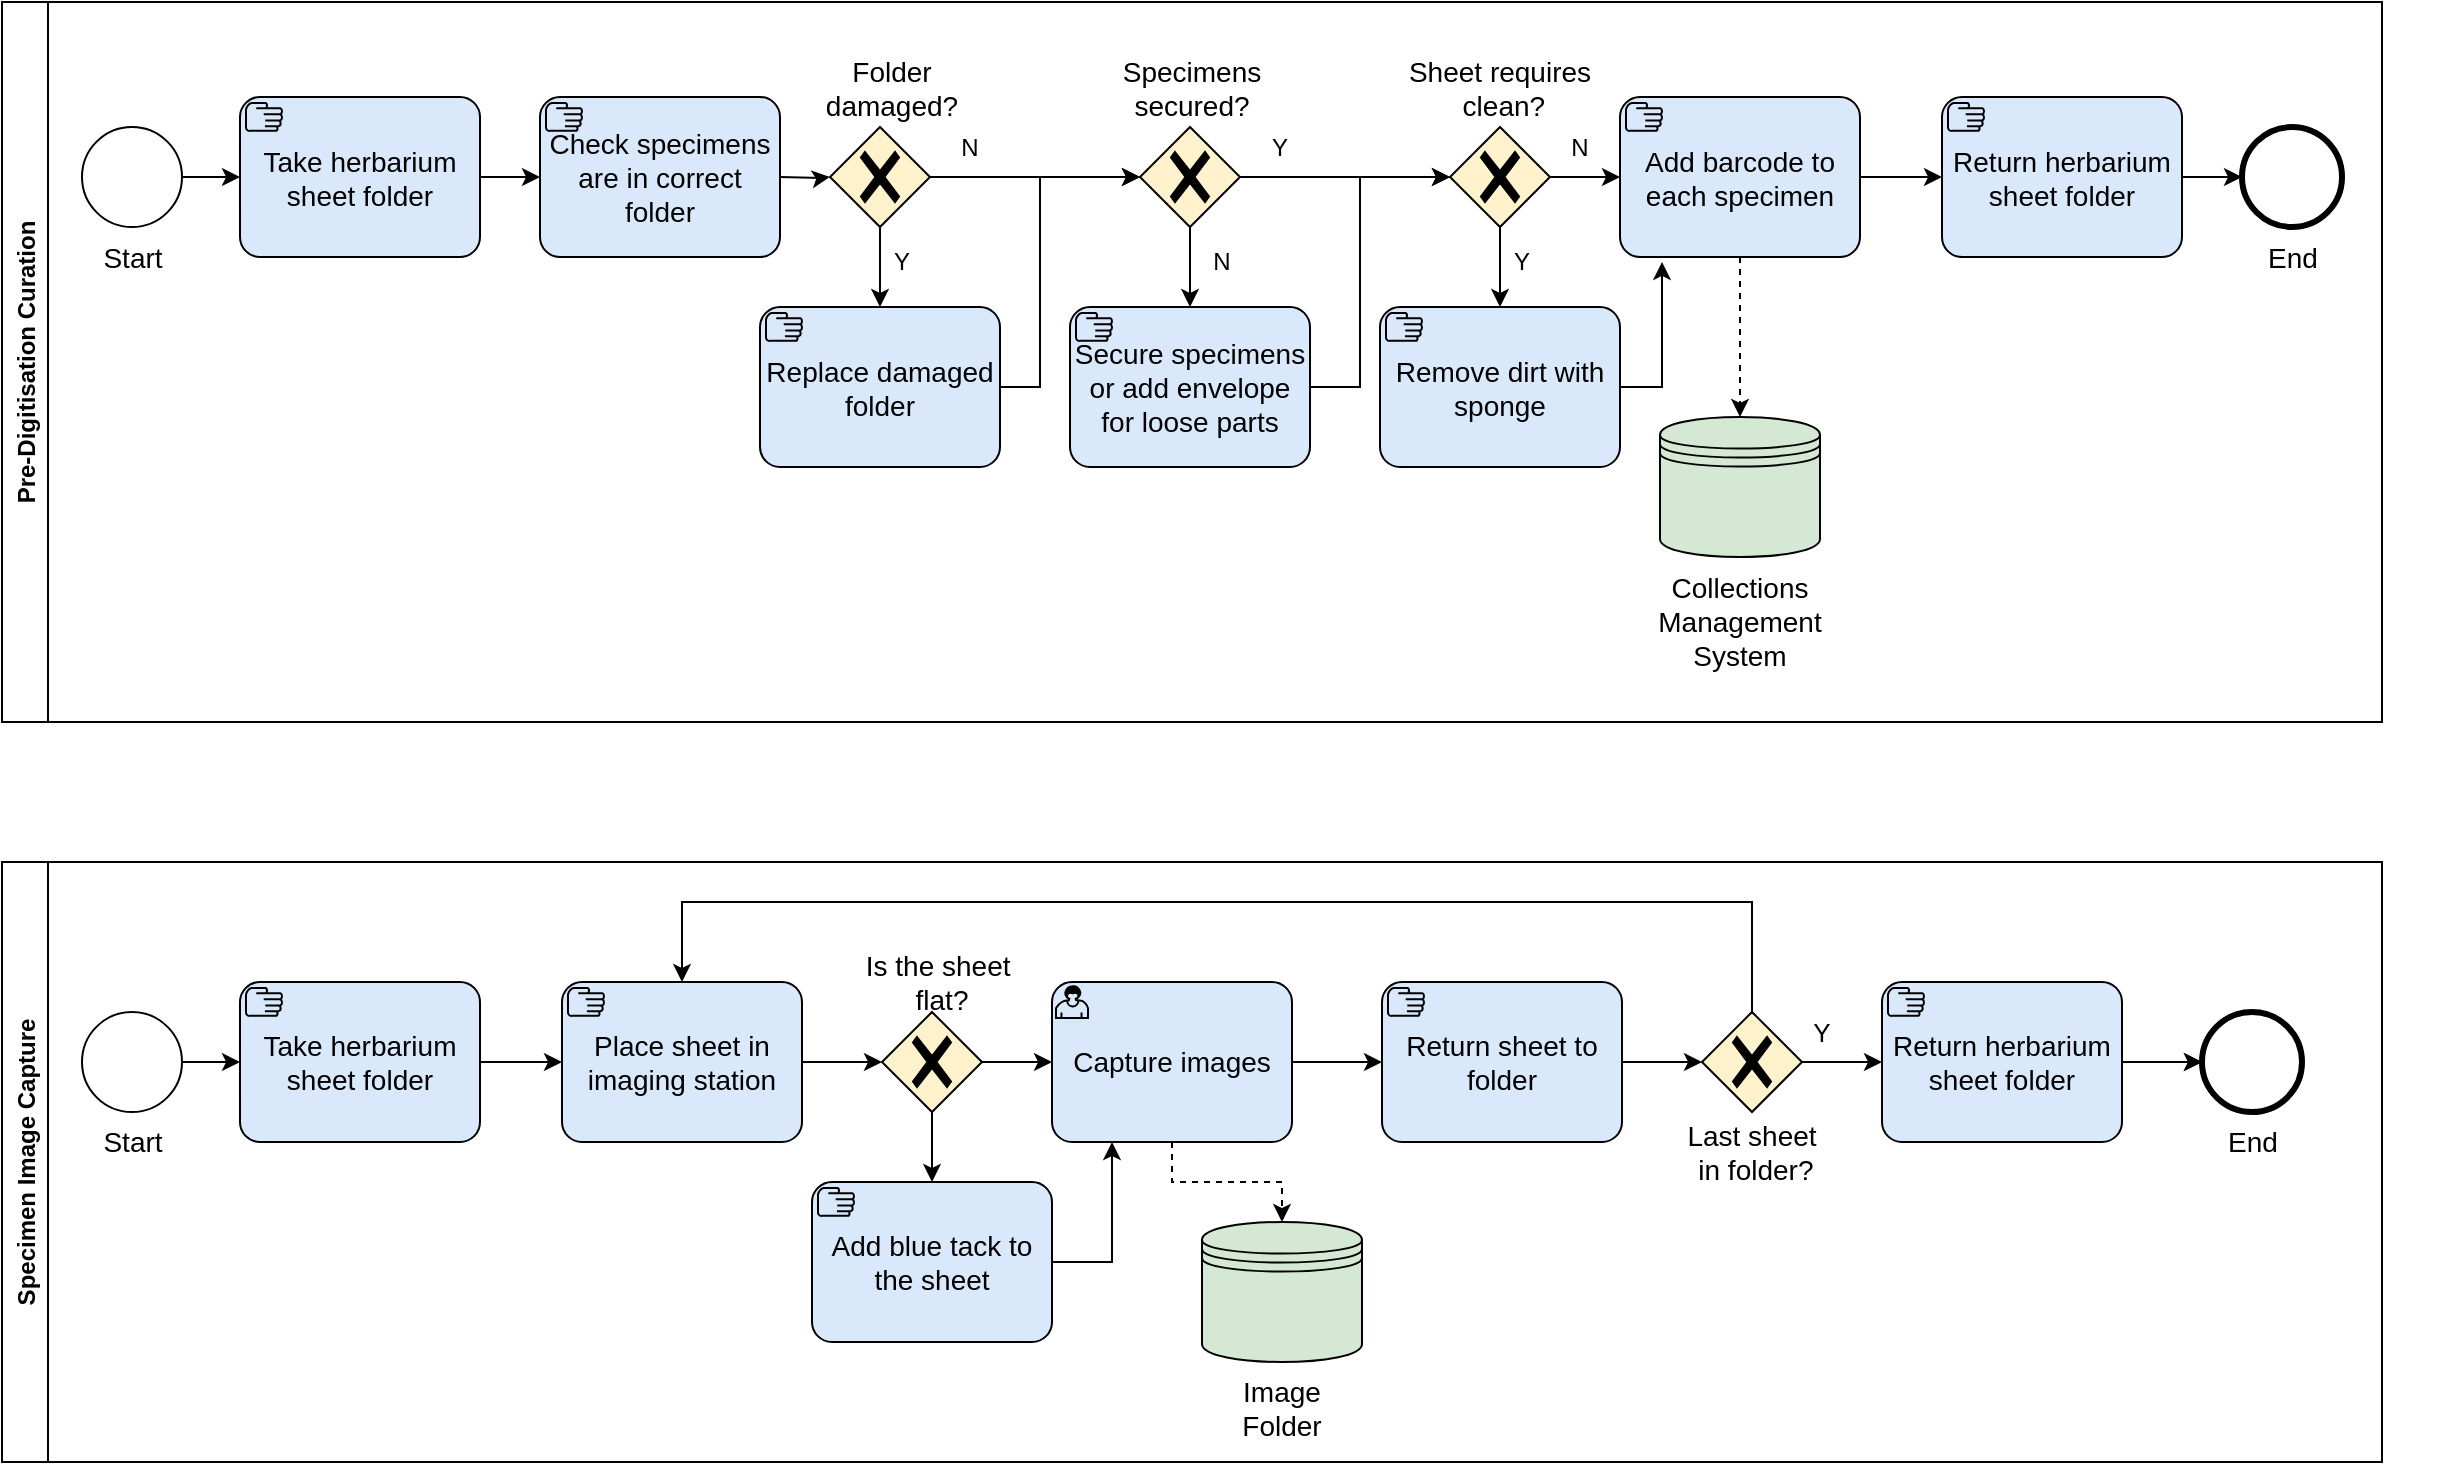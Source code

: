 <mxfile version="15.8.4" type="device"><diagram id="thzzGKX_oeEV6qRyZZ2F" name="Page-2"><mxGraphModel dx="1102" dy="865" grid="1" gridSize="10" guides="1" tooltips="1" connect="1" arrows="1" fold="1" page="1" pageScale="1" pageWidth="1169" pageHeight="827" math="0" shadow="0"><root><mxCell id="PuTl2GVp4ZR7ec4CGfLO-0"/><mxCell id="PuTl2GVp4ZR7ec4CGfLO-1" parent="PuTl2GVp4ZR7ec4CGfLO-0"/><mxCell id="TQVHTnUsdAChh849LjmJ-35" style="edgeStyle=orthogonalEdgeStyle;rounded=0;orthogonalLoop=1;jettySize=auto;html=1;exitX=0.5;exitY=1;exitDx=0;exitDy=0;exitPerimeter=0;fontSize=14;strokeColor=#000000;" parent="PuTl2GVp4ZR7ec4CGfLO-1" edge="1"><mxGeometry relative="1" as="geometry"><mxPoint x="1220" y="445" as="sourcePoint"/><mxPoint x="1220" y="445" as="targetPoint"/></mxGeometry></mxCell><mxCell id="x3PrOyfTlQpDUDKy_KpD-33" value="Pre-Digitisation Curation" style="swimlane;horizontal=0;" parent="PuTl2GVp4ZR7ec4CGfLO-1" vertex="1"><mxGeometry x="10" y="60" width="1190" height="360" as="geometry"/></mxCell><mxCell id="x3PrOyfTlQpDUDKy_KpD-13" style="edgeStyle=orthogonalEdgeStyle;rounded=0;orthogonalLoop=1;jettySize=auto;html=1;exitX=1;exitY=0.5;exitDx=0;exitDy=0;exitPerimeter=0;entryX=0;entryY=0.5;entryDx=0;entryDy=0;entryPerimeter=0;" parent="x3PrOyfTlQpDUDKy_KpD-33" source="TQVHTnUsdAChh849LjmJ-0" edge="1"><mxGeometry relative="1" as="geometry"><mxPoint x="269" y="87.5" as="targetPoint"/></mxGeometry></mxCell><mxCell id="TQVHTnUsdAChh849LjmJ-0" value="Take herbarium sheet folder" style="points=[[0.25,0,0],[0.5,0,0],[0.75,0,0],[1,0.25,0],[1,0.5,0],[1,0.75,0],[0.75,1,0],[0.5,1,0],[0.25,1,0],[0,0.75,0],[0,0.5,0],[0,0.25,0]];shape=mxgraph.bpmn.task;whiteSpace=wrap;rectStyle=rounded;size=10;taskMarker=manual;fillColor=#dae8fc;strokeColor=#000000;fontSize=14;" parent="x3PrOyfTlQpDUDKy_KpD-33" vertex="1"><mxGeometry x="119" y="47.5" width="120" height="80" as="geometry"/></mxCell><mxCell id="x3PrOyfTlQpDUDKy_KpD-14" style="edgeStyle=orthogonalEdgeStyle;rounded=0;orthogonalLoop=1;jettySize=auto;html=1;exitX=1;exitY=0.5;exitDx=0;exitDy=0;exitPerimeter=0;" parent="x3PrOyfTlQpDUDKy_KpD-33" target="x3PrOyfTlQpDUDKy_KpD-0" edge="1"><mxGeometry relative="1" as="geometry"><mxPoint x="389" y="87.5" as="sourcePoint"/></mxGeometry></mxCell><mxCell id="x3PrOyfTlQpDUDKy_KpD-16" style="edgeStyle=orthogonalEdgeStyle;rounded=0;orthogonalLoop=1;jettySize=auto;html=1;exitX=1;exitY=0.5;exitDx=0;exitDy=0;exitPerimeter=0;entryX=0;entryY=0.5;entryDx=0;entryDy=0;entryPerimeter=0;" parent="x3PrOyfTlQpDUDKy_KpD-33" source="x3PrOyfTlQpDUDKy_KpD-27" target="x3PrOyfTlQpDUDKy_KpD-2" edge="1"><mxGeometry relative="1" as="geometry"><mxPoint x="539" y="102.5" as="targetPoint"/><mxPoint x="514" y="192.5" as="sourcePoint"/><Array as="points"><mxPoint x="519" y="193"/><mxPoint x="519" y="88"/></Array></mxGeometry></mxCell><mxCell id="x3PrOyfTlQpDUDKy_KpD-43" style="edgeStyle=orthogonalEdgeStyle;rounded=0;orthogonalLoop=1;jettySize=auto;html=1;exitX=1;exitY=0.5;exitDx=0;exitDy=0;exitPerimeter=0;entryX=0.175;entryY=1.031;entryDx=0;entryDy=0;entryPerimeter=0;" parent="x3PrOyfTlQpDUDKy_KpD-33" source="TQVHTnUsdAChh849LjmJ-13" target="TQVHTnUsdAChh849LjmJ-14" edge="1"><mxGeometry relative="1" as="geometry"/></mxCell><mxCell id="TQVHTnUsdAChh849LjmJ-13" value="Remove dirt with sponge" style="points=[[0.25,0,0],[0.5,0,0],[0.75,0,0],[1,0.25,0],[1,0.5,0],[1,0.75,0],[0.75,1,0],[0.5,1,0],[0.25,1,0],[0,0.75,0],[0,0.5,0],[0,0.25,0]];shape=mxgraph.bpmn.task;whiteSpace=wrap;rectStyle=rounded;size=10;taskMarker=manual;fillColor=#dae8fc;strokeColor=#000000;fontSize=14;" parent="x3PrOyfTlQpDUDKy_KpD-33" vertex="1"><mxGeometry x="689" y="152.5" width="120" height="80" as="geometry"/></mxCell><mxCell id="TQVHTnUsdAChh849LjmJ-14" value="Add barcode to each specimen" style="points=[[0.25,0,0],[0.5,0,0],[0.75,0,0],[1,0.25,0],[1,0.5,0],[1,0.75,0],[0.75,1,0],[0.5,1,0],[0.25,1,0],[0,0.75,0],[0,0.5,0],[0,0.25,0]];shape=mxgraph.bpmn.task;whiteSpace=wrap;rectStyle=rounded;size=10;taskMarker=manual;fillColor=#dae8fc;strokeColor=#000000;fontSize=14;" parent="x3PrOyfTlQpDUDKy_KpD-33" vertex="1"><mxGeometry x="809" y="47.5" width="120" height="80" as="geometry"/></mxCell><mxCell id="x3PrOyfTlQpDUDKy_KpD-15" style="edgeStyle=orthogonalEdgeStyle;rounded=0;orthogonalLoop=1;jettySize=auto;html=1;exitX=0.5;exitY=1;exitDx=0;exitDy=0;exitPerimeter=0;entryX=0.5;entryY=0;entryDx=0;entryDy=0;entryPerimeter=0;" parent="x3PrOyfTlQpDUDKy_KpD-33" source="x3PrOyfTlQpDUDKy_KpD-0" target="x3PrOyfTlQpDUDKy_KpD-27" edge="1"><mxGeometry relative="1" as="geometry"><mxPoint x="454" y="152.5" as="targetPoint"/></mxGeometry></mxCell><mxCell id="x3PrOyfTlQpDUDKy_KpD-0" value="" style="points=[[0.25,0.25,0],[0.5,0,0],[0.75,0.25,0],[1,0.5,0],[0.75,0.75,0],[0.5,1,0],[0.25,0.75,0],[0,0.5,0]];shape=mxgraph.bpmn.gateway2;html=1;verticalLabelPosition=bottom;labelBackgroundColor=#ffffff;verticalAlign=top;align=center;perimeter=rhombusPerimeter;outlineConnect=0;outline=none;symbol=none;gwType=exclusive;fontSize=14;strokeWidth=1;fillColor=#fff2cc;" parent="x3PrOyfTlQpDUDKy_KpD-33" vertex="1"><mxGeometry x="414" y="62.5" width="50" height="50" as="geometry"/></mxCell><mxCell id="x3PrOyfTlQpDUDKy_KpD-1" value="&lt;span style=&quot;font-size: 14px&quot;&gt;Folder &lt;br&gt;damaged?&lt;/span&gt;" style="text;html=1;strokeColor=none;fillColor=none;align=center;verticalAlign=middle;whiteSpace=wrap;rounded=0;" parent="x3PrOyfTlQpDUDKy_KpD-33" vertex="1"><mxGeometry x="340" y="32.5" width="210" height="20" as="geometry"/></mxCell><mxCell id="x3PrOyfTlQpDUDKy_KpD-18" style="edgeStyle=orthogonalEdgeStyle;rounded=0;orthogonalLoop=1;jettySize=auto;html=1;exitX=0.5;exitY=1;exitDx=0;exitDy=0;exitPerimeter=0;entryX=0.5;entryY=0;entryDx=0;entryDy=0;entryPerimeter=0;" parent="x3PrOyfTlQpDUDKy_KpD-33" source="x3PrOyfTlQpDUDKy_KpD-2" target="x3PrOyfTlQpDUDKy_KpD-26" edge="1"><mxGeometry relative="1" as="geometry"><mxPoint x="619" y="152.5" as="targetPoint"/></mxGeometry></mxCell><mxCell id="x3PrOyfTlQpDUDKy_KpD-2" value="" style="points=[[0.25,0.25,0],[0.5,0,0],[0.75,0.25,0],[1,0.5,0],[0.75,0.75,0],[0.5,1,0],[0.25,0.75,0],[0,0.5,0]];shape=mxgraph.bpmn.gateway2;html=1;verticalLabelPosition=bottom;labelBackgroundColor=#ffffff;verticalAlign=top;align=center;perimeter=rhombusPerimeter;outlineConnect=0;outline=none;symbol=none;gwType=exclusive;fontSize=14;strokeWidth=1;fillColor=#fff2cc;" parent="x3PrOyfTlQpDUDKy_KpD-33" vertex="1"><mxGeometry x="569" y="62.5" width="50" height="50" as="geometry"/></mxCell><mxCell id="x3PrOyfTlQpDUDKy_KpD-17" style="edgeStyle=orthogonalEdgeStyle;rounded=0;orthogonalLoop=1;jettySize=auto;html=1;exitX=1;exitY=0.5;exitDx=0;exitDy=0;exitPerimeter=0;entryX=0;entryY=0.5;entryDx=0;entryDy=0;entryPerimeter=0;" parent="x3PrOyfTlQpDUDKy_KpD-33" source="x3PrOyfTlQpDUDKy_KpD-0" target="x3PrOyfTlQpDUDKy_KpD-2" edge="1"><mxGeometry relative="1" as="geometry"/></mxCell><mxCell id="x3PrOyfTlQpDUDKy_KpD-3" value="&lt;span style=&quot;font-size: 14px&quot;&gt;Specimens &lt;br&gt;secured?&lt;/span&gt;" style="text;html=1;strokeColor=none;fillColor=none;align=center;verticalAlign=middle;whiteSpace=wrap;rounded=0;" parent="x3PrOyfTlQpDUDKy_KpD-33" vertex="1"><mxGeometry x="490" y="32.5" width="210" height="20" as="geometry"/></mxCell><mxCell id="x3PrOyfTlQpDUDKy_KpD-21" style="edgeStyle=orthogonalEdgeStyle;rounded=0;orthogonalLoop=1;jettySize=auto;html=1;exitX=1;exitY=0.5;exitDx=0;exitDy=0;exitPerimeter=0;entryX=0;entryY=0.5;entryDx=0;entryDy=0;entryPerimeter=0;" parent="x3PrOyfTlQpDUDKy_KpD-33" source="x3PrOyfTlQpDUDKy_KpD-26" target="x3PrOyfTlQpDUDKy_KpD-6" edge="1"><mxGeometry relative="1" as="geometry"><mxPoint x="679" y="192.5" as="sourcePoint"/><Array as="points"><mxPoint x="679" y="193"/><mxPoint x="679" y="88"/></Array></mxGeometry></mxCell><mxCell id="x3PrOyfTlQpDUDKy_KpD-5" value="&lt;span style=&quot;font-size: 14px&quot;&gt;Sheet requires&lt;br&gt;&amp;nbsp;clean?&lt;/span&gt;" style="text;html=1;strokeColor=none;fillColor=none;align=center;verticalAlign=middle;whiteSpace=wrap;rounded=0;" parent="x3PrOyfTlQpDUDKy_KpD-33" vertex="1"><mxGeometry x="644" y="27.5" width="210" height="30" as="geometry"/></mxCell><mxCell id="x3PrOyfTlQpDUDKy_KpD-22" style="edgeStyle=orthogonalEdgeStyle;rounded=0;orthogonalLoop=1;jettySize=auto;html=1;exitX=0.5;exitY=1;exitDx=0;exitDy=0;exitPerimeter=0;" parent="x3PrOyfTlQpDUDKy_KpD-33" source="x3PrOyfTlQpDUDKy_KpD-6" target="TQVHTnUsdAChh849LjmJ-13" edge="1"><mxGeometry relative="1" as="geometry"/></mxCell><mxCell id="x3PrOyfTlQpDUDKy_KpD-23" style="edgeStyle=orthogonalEdgeStyle;rounded=0;orthogonalLoop=1;jettySize=auto;html=1;exitX=1;exitY=0.5;exitDx=0;exitDy=0;exitPerimeter=0;entryX=0;entryY=0.5;entryDx=0;entryDy=0;entryPerimeter=0;" parent="x3PrOyfTlQpDUDKy_KpD-33" source="x3PrOyfTlQpDUDKy_KpD-6" target="TQVHTnUsdAChh849LjmJ-14" edge="1"><mxGeometry relative="1" as="geometry"/></mxCell><mxCell id="x3PrOyfTlQpDUDKy_KpD-6" value="" style="points=[[0.25,0.25,0],[0.5,0,0],[0.75,0.25,0],[1,0.5,0],[0.75,0.75,0],[0.5,1,0],[0.25,0.75,0],[0,0.5,0]];shape=mxgraph.bpmn.gateway2;html=1;verticalLabelPosition=bottom;labelBackgroundColor=#ffffff;verticalAlign=top;align=center;perimeter=rhombusPerimeter;outlineConnect=0;outline=none;symbol=none;gwType=exclusive;fontSize=14;strokeWidth=1;fillColor=#fff2cc;" parent="x3PrOyfTlQpDUDKy_KpD-33" vertex="1"><mxGeometry x="724" y="62.5" width="50" height="50" as="geometry"/></mxCell><mxCell id="x3PrOyfTlQpDUDKy_KpD-20" style="edgeStyle=orthogonalEdgeStyle;rounded=0;orthogonalLoop=1;jettySize=auto;html=1;exitX=1;exitY=0.5;exitDx=0;exitDy=0;exitPerimeter=0;entryX=0;entryY=0.5;entryDx=0;entryDy=0;entryPerimeter=0;" parent="x3PrOyfTlQpDUDKy_KpD-33" source="x3PrOyfTlQpDUDKy_KpD-2" target="x3PrOyfTlQpDUDKy_KpD-6" edge="1"><mxGeometry relative="1" as="geometry"/></mxCell><mxCell id="x3PrOyfTlQpDUDKy_KpD-11" value="Return herbarium sheet folder" style="points=[[0.25,0,0],[0.5,0,0],[0.75,0,0],[1,0.25,0],[1,0.5,0],[1,0.75,0],[0.75,1,0],[0.5,1,0],[0.25,1,0],[0,0.75,0],[0,0.5,0],[0,0.25,0]];shape=mxgraph.bpmn.task;whiteSpace=wrap;rectStyle=rounded;size=10;taskMarker=manual;fillColor=#dae8fc;strokeColor=#000000;fontSize=14;" parent="x3PrOyfTlQpDUDKy_KpD-33" vertex="1"><mxGeometry x="970" y="47.5" width="120" height="80" as="geometry"/></mxCell><mxCell id="x3PrOyfTlQpDUDKy_KpD-24" style="edgeStyle=orthogonalEdgeStyle;rounded=0;orthogonalLoop=1;jettySize=auto;html=1;exitX=1;exitY=0.5;exitDx=0;exitDy=0;exitPerimeter=0;entryX=0;entryY=0.5;entryDx=0;entryDy=0;entryPerimeter=0;" parent="x3PrOyfTlQpDUDKy_KpD-33" source="TQVHTnUsdAChh849LjmJ-14" target="x3PrOyfTlQpDUDKy_KpD-11" edge="1"><mxGeometry relative="1" as="geometry"/></mxCell><mxCell id="x3PrOyfTlQpDUDKy_KpD-12" value="End" style="points=[[0.145,0.145,0],[0.5,0,0],[0.855,0.145,0],[1,0.5,0],[0.855,0.855,0],[0.5,1,0],[0.145,0.855,0],[0,0.5,0]];shape=mxgraph.bpmn.event;html=1;verticalLabelPosition=bottom;labelBackgroundColor=#ffffff;verticalAlign=top;align=center;perimeter=ellipsePerimeter;outlineConnect=0;aspect=fixed;outline=end;symbol=terminate2;fontSize=14;strokeColor=#000000;" parent="x3PrOyfTlQpDUDKy_KpD-33" vertex="1"><mxGeometry x="1120" y="62.5" width="50" height="50" as="geometry"/></mxCell><mxCell id="x3PrOyfTlQpDUDKy_KpD-25" style="edgeStyle=orthogonalEdgeStyle;rounded=0;orthogonalLoop=1;jettySize=auto;html=1;exitX=1;exitY=0.5;exitDx=0;exitDy=0;exitPerimeter=0;entryX=0;entryY=0.5;entryDx=0;entryDy=0;entryPerimeter=0;" parent="x3PrOyfTlQpDUDKy_KpD-33" source="x3PrOyfTlQpDUDKy_KpD-11" target="x3PrOyfTlQpDUDKy_KpD-12" edge="1"><mxGeometry relative="1" as="geometry"/></mxCell><mxCell id="x3PrOyfTlQpDUDKy_KpD-26" value="Secure specimens or add envelope for loose parts" style="points=[[0.25,0,0],[0.5,0,0],[0.75,0,0],[1,0.25,0],[1,0.5,0],[1,0.75,0],[0.75,1,0],[0.5,1,0],[0.25,1,0],[0,0.75,0],[0,0.5,0],[0,0.25,0]];shape=mxgraph.bpmn.task;whiteSpace=wrap;rectStyle=rounded;size=10;taskMarker=manual;fillColor=#dae8fc;strokeColor=#000000;fontSize=14;" parent="x3PrOyfTlQpDUDKy_KpD-33" vertex="1"><mxGeometry x="534" y="152.5" width="120" height="80" as="geometry"/></mxCell><mxCell id="x3PrOyfTlQpDUDKy_KpD-27" value="Replace damaged folder" style="points=[[0.25,0,0],[0.5,0,0],[0.75,0,0],[1,0.25,0],[1,0.5,0],[1,0.75,0],[0.75,1,0],[0.5,1,0],[0.25,1,0],[0,0.75,0],[0,0.5,0],[0,0.25,0]];shape=mxgraph.bpmn.task;whiteSpace=wrap;rectStyle=rounded;size=10;taskMarker=manual;fillColor=#dae8fc;strokeColor=#000000;fontSize=14;" parent="x3PrOyfTlQpDUDKy_KpD-33" vertex="1"><mxGeometry x="379" y="152.5" width="120" height="80" as="geometry"/></mxCell><mxCell id="x3PrOyfTlQpDUDKy_KpD-29" value="Collections Management System" style="shape=datastore;whiteSpace=wrap;html=1;labelPosition=center;verticalLabelPosition=bottom;align=center;verticalAlign=top;fontSize=14;strokeWidth=1;fillColor=#d5e8d4;" parent="x3PrOyfTlQpDUDKy_KpD-33" vertex="1"><mxGeometry x="829" y="207.5" width="80" height="70" as="geometry"/></mxCell><mxCell id="x3PrOyfTlQpDUDKy_KpD-31" style="edgeStyle=orthogonalEdgeStyle;rounded=0;orthogonalLoop=1;jettySize=auto;html=1;exitX=0.5;exitY=1;exitDx=0;exitDy=0;exitPerimeter=0;entryX=0.5;entryY=0;entryDx=0;entryDy=0;dashed=1;" parent="x3PrOyfTlQpDUDKy_KpD-33" source="TQVHTnUsdAChh849LjmJ-14" target="x3PrOyfTlQpDUDKy_KpD-29" edge="1"><mxGeometry relative="1" as="geometry"/></mxCell><mxCell id="x3PrOyfTlQpDUDKy_KpD-32" value="Check specimens are in correct folder" style="points=[[0.25,0,0],[0.5,0,0],[0.75,0,0],[1,0.25,0],[1,0.5,0],[1,0.75,0],[0.75,1,0],[0.5,1,0],[0.25,1,0],[0,0.75,0],[0,0.5,0],[0,0.25,0]];shape=mxgraph.bpmn.task;whiteSpace=wrap;rectStyle=rounded;size=10;taskMarker=manual;fillColor=#dae8fc;strokeColor=#000000;fontSize=14;" parent="x3PrOyfTlQpDUDKy_KpD-33" vertex="1"><mxGeometry x="269" y="47.5" width="120" height="80" as="geometry"/></mxCell><mxCell id="x3PrOyfTlQpDUDKy_KpD-35" style="edgeStyle=orthogonalEdgeStyle;rounded=0;orthogonalLoop=1;jettySize=auto;html=1;exitX=1;exitY=0.5;exitDx=0;exitDy=0;exitPerimeter=0;" parent="x3PrOyfTlQpDUDKy_KpD-33" source="399_8_e2PYUbQMoeoCZp-0" target="TQVHTnUsdAChh849LjmJ-0" edge="1"><mxGeometry relative="1" as="geometry"/></mxCell><mxCell id="399_8_e2PYUbQMoeoCZp-0" value="Start" style="points=[[0.145,0.145,0],[0.5,0,0],[0.855,0.145,0],[1,0.5,0],[0.855,0.855,0],[0.5,1,0],[0.145,0.855,0],[0,0.5,0]];shape=mxgraph.bpmn.event;html=1;verticalLabelPosition=bottom;labelBackgroundColor=#ffffff;verticalAlign=top;align=center;perimeter=ellipsePerimeter;outlineConnect=0;aspect=fixed;outline=standard;symbol=general;fontSize=14;strokeColor=#000000;" parent="x3PrOyfTlQpDUDKy_KpD-33" vertex="1"><mxGeometry x="40" y="62.5" width="50" height="50" as="geometry"/></mxCell><mxCell id="x3PrOyfTlQpDUDKy_KpD-36" value="Y" style="text;html=1;strokeColor=none;fillColor=none;align=center;verticalAlign=middle;whiteSpace=wrap;rounded=0;" parent="x3PrOyfTlQpDUDKy_KpD-33" vertex="1"><mxGeometry x="430" y="120" width="40" height="20" as="geometry"/></mxCell><mxCell id="x3PrOyfTlQpDUDKy_KpD-40" value="Y" style="text;html=1;strokeColor=none;fillColor=none;align=center;verticalAlign=middle;whiteSpace=wrap;rounded=0;" parent="x3PrOyfTlQpDUDKy_KpD-33" vertex="1"><mxGeometry x="619" y="62.5" width="40" height="20" as="geometry"/></mxCell><mxCell id="x3PrOyfTlQpDUDKy_KpD-38" value="Y" style="text;html=1;strokeColor=none;fillColor=none;align=center;verticalAlign=middle;whiteSpace=wrap;rounded=0;" parent="x3PrOyfTlQpDUDKy_KpD-33" vertex="1"><mxGeometry x="740" y="120" width="40" height="20" as="geometry"/></mxCell><mxCell id="x3PrOyfTlQpDUDKy_KpD-41" value="N" style="text;html=1;strokeColor=none;fillColor=none;align=center;verticalAlign=middle;whiteSpace=wrap;rounded=0;" parent="x3PrOyfTlQpDUDKy_KpD-33" vertex="1"><mxGeometry x="590" y="120" width="40" height="20" as="geometry"/></mxCell><mxCell id="x3PrOyfTlQpDUDKy_KpD-39" value="N" style="text;html=1;strokeColor=none;fillColor=none;align=center;verticalAlign=middle;whiteSpace=wrap;rounded=0;" parent="x3PrOyfTlQpDUDKy_KpD-33" vertex="1"><mxGeometry x="464" y="62.5" width="40" height="20" as="geometry"/></mxCell><mxCell id="x3PrOyfTlQpDUDKy_KpD-37" value="N" style="text;html=1;strokeColor=none;fillColor=none;align=center;verticalAlign=middle;whiteSpace=wrap;rounded=0;" parent="x3PrOyfTlQpDUDKy_KpD-33" vertex="1"><mxGeometry x="769" y="62.5" width="40" height="20" as="geometry"/></mxCell><mxCell id="x3PrOyfTlQpDUDKy_KpD-44" value="Specimen Image Capture" style="swimlane;horizontal=0;" parent="PuTl2GVp4ZR7ec4CGfLO-1" vertex="1"><mxGeometry x="10" y="490" width="1190" height="300" as="geometry"/></mxCell><mxCell id="x3PrOyfTlQpDUDKy_KpD-69" style="edgeStyle=orthogonalEdgeStyle;rounded=0;orthogonalLoop=1;jettySize=auto;html=1;exitX=1;exitY=0.5;exitDx=0;exitDy=0;exitPerimeter=0;entryX=0;entryY=0.5;entryDx=0;entryDy=0;entryPerimeter=0;" parent="x3PrOyfTlQpDUDKy_KpD-44" source="x3PrOyfTlQpDUDKy_KpD-48" target="x3PrOyfTlQpDUDKy_KpD-53" edge="1"><mxGeometry relative="1" as="geometry"/></mxCell><mxCell id="x3PrOyfTlQpDUDKy_KpD-48" value="Take herbarium sheet folder" style="points=[[0.25,0,0],[0.5,0,0],[0.75,0,0],[1,0.25,0],[1,0.5,0],[1,0.75,0],[0.75,1,0],[0.5,1,0],[0.25,1,0],[0,0.75,0],[0,0.5,0],[0,0.25,0]];shape=mxgraph.bpmn.task;whiteSpace=wrap;rectStyle=rounded;size=10;taskMarker=manual;fillColor=#dae8fc;strokeColor=#000000;fontSize=14;" parent="x3PrOyfTlQpDUDKy_KpD-44" vertex="1"><mxGeometry x="119" y="60" width="120" height="80" as="geometry"/></mxCell><mxCell id="x3PrOyfTlQpDUDKy_KpD-49" style="edgeStyle=orthogonalEdgeStyle;rounded=0;orthogonalLoop=1;jettySize=auto;html=1;exitX=1;exitY=0.5;exitDx=0;exitDy=0;exitPerimeter=0;" parent="x3PrOyfTlQpDUDKy_KpD-44" source="x3PrOyfTlQpDUDKy_KpD-50" target="x3PrOyfTlQpDUDKy_KpD-48" edge="1"><mxGeometry relative="1" as="geometry"/></mxCell><mxCell id="x3PrOyfTlQpDUDKy_KpD-50" value="Start" style="points=[[0.145,0.145,0],[0.5,0,0],[0.855,0.145,0],[1,0.5,0],[0.855,0.855,0],[0.5,1,0],[0.145,0.855,0],[0,0.5,0]];shape=mxgraph.bpmn.event;html=1;verticalLabelPosition=bottom;labelBackgroundColor=#ffffff;verticalAlign=top;align=center;perimeter=ellipsePerimeter;outlineConnect=0;aspect=fixed;outline=standard;symbol=general;fontSize=14;strokeColor=#000000;" parent="x3PrOyfTlQpDUDKy_KpD-44" vertex="1"><mxGeometry x="40" y="75" width="50" height="50" as="geometry"/></mxCell><mxCell id="x3PrOyfTlQpDUDKy_KpD-51" value="End" style="points=[[0.145,0.145,0],[0.5,0,0],[0.855,0.145,0],[1,0.5,0],[0.855,0.855,0],[0.5,1,0],[0.145,0.855,0],[0,0.5,0]];shape=mxgraph.bpmn.event;html=1;verticalLabelPosition=bottom;labelBackgroundColor=#ffffff;verticalAlign=top;align=center;perimeter=ellipsePerimeter;outlineConnect=0;aspect=fixed;outline=end;symbol=terminate2;fontSize=14;strokeColor=#000000;" parent="x3PrOyfTlQpDUDKy_KpD-44" vertex="1"><mxGeometry x="1100" y="75" width="50" height="50" as="geometry"/></mxCell><mxCell id="x3PrOyfTlQpDUDKy_KpD-63" style="edgeStyle=orthogonalEdgeStyle;rounded=0;orthogonalLoop=1;jettySize=auto;html=1;exitX=1;exitY=0.5;exitDx=0;exitDy=0;exitPerimeter=0;entryX=0;entryY=0.5;entryDx=0;entryDy=0;entryPerimeter=0;" parent="x3PrOyfTlQpDUDKy_KpD-44" source="x3PrOyfTlQpDUDKy_KpD-52" target="x3PrOyfTlQpDUDKy_KpD-51" edge="1"><mxGeometry relative="1" as="geometry"/></mxCell><mxCell id="uDKjU593fj67LObVqkWy-31" value="" style="edgeStyle=orthogonalEdgeStyle;rounded=0;orthogonalLoop=1;jettySize=auto;html=1;fontSize=13;" parent="x3PrOyfTlQpDUDKy_KpD-44" source="x3PrOyfTlQpDUDKy_KpD-52" target="x3PrOyfTlQpDUDKy_KpD-51" edge="1"><mxGeometry relative="1" as="geometry"/></mxCell><mxCell id="x3PrOyfTlQpDUDKy_KpD-52" value="Return herbarium sheet folder" style="points=[[0.25,0,0],[0.5,0,0],[0.75,0,0],[1,0.25,0],[1,0.5,0],[1,0.75,0],[0.75,1,0],[0.5,1,0],[0.25,1,0],[0,0.75,0],[0,0.5,0],[0,0.25,0]];shape=mxgraph.bpmn.task;whiteSpace=wrap;rectStyle=rounded;size=10;taskMarker=manual;fillColor=#dae8fc;strokeColor=#000000;fontSize=14;" parent="x3PrOyfTlQpDUDKy_KpD-44" vertex="1"><mxGeometry x="940" y="60" width="120" height="80" as="geometry"/></mxCell><mxCell id="uDKjU593fj67LObVqkWy-28" style="edgeStyle=orthogonalEdgeStyle;rounded=0;orthogonalLoop=1;jettySize=auto;html=1;exitX=1;exitY=0.5;exitDx=0;exitDy=0;exitPerimeter=0;fontSize=14;" parent="x3PrOyfTlQpDUDKy_KpD-44" source="x3PrOyfTlQpDUDKy_KpD-53" target="uDKjU593fj67LObVqkWy-26" edge="1"><mxGeometry relative="1" as="geometry"/></mxCell><mxCell id="x3PrOyfTlQpDUDKy_KpD-53" value="Place sheet in imaging station" style="points=[[0.25,0,0],[0.5,0,0],[0.75,0,0],[1,0.25,0],[1,0.5,0],[1,0.75,0],[0.75,1,0],[0.5,1,0],[0.25,1,0],[0,0.75,0],[0,0.5,0],[0,0.25,0]];shape=mxgraph.bpmn.task;whiteSpace=wrap;rectStyle=rounded;size=10;taskMarker=manual;fillColor=#dae8fc;strokeColor=#000000;fontSize=14;" parent="x3PrOyfTlQpDUDKy_KpD-44" vertex="1"><mxGeometry x="280" y="60" width="120" height="80" as="geometry"/></mxCell><mxCell id="x3PrOyfTlQpDUDKy_KpD-67" style="edgeStyle=orthogonalEdgeStyle;rounded=0;orthogonalLoop=1;jettySize=auto;html=1;exitX=1;exitY=0.5;exitDx=0;exitDy=0;exitPerimeter=0;entryX=0;entryY=0.5;entryDx=0;entryDy=0;entryPerimeter=0;" parent="x3PrOyfTlQpDUDKy_KpD-44" source="x3PrOyfTlQpDUDKy_KpD-54" target="x3PrOyfTlQpDUDKy_KpD-59" edge="1"><mxGeometry relative="1" as="geometry"/></mxCell><mxCell id="x3PrOyfTlQpDUDKy_KpD-70" style="edgeStyle=orthogonalEdgeStyle;rounded=0;orthogonalLoop=1;jettySize=auto;html=1;exitX=0.5;exitY=1;exitDx=0;exitDy=0;exitPerimeter=0;entryX=0.5;entryY=0;entryDx=0;entryDy=0;dashed=1;" parent="x3PrOyfTlQpDUDKy_KpD-44" source="x3PrOyfTlQpDUDKy_KpD-54" target="x3PrOyfTlQpDUDKy_KpD-58" edge="1"><mxGeometry relative="1" as="geometry"/></mxCell><mxCell id="x3PrOyfTlQpDUDKy_KpD-54" value="Capture images" style="points=[[0.25,0,0],[0.5,0,0],[0.75,0,0],[1,0.25,0],[1,0.5,0],[1,0.75,0],[0.75,1,0],[0.5,1,0],[0.25,1,0],[0,0.75,0],[0,0.5,0],[0,0.25,0]];shape=mxgraph.bpmn.task;whiteSpace=wrap;rectStyle=rounded;size=10;taskMarker=user;strokeColor=#000000;fillColor=#dae8fc;fontSize=14;" parent="x3PrOyfTlQpDUDKy_KpD-44" vertex="1"><mxGeometry x="525" y="60" width="120" height="80" as="geometry"/></mxCell><mxCell id="x3PrOyfTlQpDUDKy_KpD-62" style="edgeStyle=orthogonalEdgeStyle;rounded=0;orthogonalLoop=1;jettySize=auto;html=1;exitX=1;exitY=0.5;exitDx=0;exitDy=0;exitPerimeter=0;entryX=0;entryY=0.5;entryDx=0;entryDy=0;entryPerimeter=0;" parent="x3PrOyfTlQpDUDKy_KpD-44" source="x3PrOyfTlQpDUDKy_KpD-56" target="x3PrOyfTlQpDUDKy_KpD-52" edge="1"><mxGeometry relative="1" as="geometry"/></mxCell><mxCell id="uDKjU593fj67LObVqkWy-32" style="edgeStyle=orthogonalEdgeStyle;rounded=0;orthogonalLoop=1;jettySize=auto;html=1;exitX=0.5;exitY=0;exitDx=0;exitDy=0;exitPerimeter=0;entryX=0.5;entryY=0;entryDx=0;entryDy=0;entryPerimeter=0;fontSize=13;" parent="x3PrOyfTlQpDUDKy_KpD-44" source="x3PrOyfTlQpDUDKy_KpD-56" target="x3PrOyfTlQpDUDKy_KpD-53" edge="1"><mxGeometry relative="1" as="geometry"><Array as="points"><mxPoint x="875" y="20"/><mxPoint x="340" y="20"/></Array></mxGeometry></mxCell><mxCell id="x3PrOyfTlQpDUDKy_KpD-56" value="" style="points=[[0.25,0.25,0],[0.5,0,0],[0.75,0.25,0],[1,0.5,0],[0.75,0.75,0],[0.5,1,0],[0.25,0.75,0],[0,0.5,0]];shape=mxgraph.bpmn.gateway2;html=1;verticalLabelPosition=bottom;labelBackgroundColor=#ffffff;verticalAlign=top;align=center;perimeter=rhombusPerimeter;outlineConnect=0;outline=none;symbol=none;gwType=exclusive;fontSize=14;strokeWidth=1;fillColor=#fff2cc;" parent="x3PrOyfTlQpDUDKy_KpD-44" vertex="1"><mxGeometry x="850" y="75" width="50" height="50" as="geometry"/></mxCell><mxCell id="x3PrOyfTlQpDUDKy_KpD-57" value="&lt;span style=&quot;font-size: 14px&quot;&gt;Last sheet&lt;br&gt;&amp;nbsp;in folder?&lt;/span&gt;" style="text;html=1;strokeColor=none;fillColor=none;align=center;verticalAlign=middle;whiteSpace=wrap;rounded=0;" parent="x3PrOyfTlQpDUDKy_KpD-44" vertex="1"><mxGeometry x="770" y="130" width="210" height="30" as="geometry"/></mxCell><mxCell id="x3PrOyfTlQpDUDKy_KpD-58" value="Image Folder" style="shape=datastore;whiteSpace=wrap;html=1;labelPosition=center;verticalLabelPosition=bottom;align=center;verticalAlign=top;fontSize=14;strokeWidth=1;fillColor=#d5e8d4;" parent="x3PrOyfTlQpDUDKy_KpD-44" vertex="1"><mxGeometry x="600" y="180" width="80" height="70" as="geometry"/></mxCell><mxCell id="x3PrOyfTlQpDUDKy_KpD-66" style="edgeStyle=orthogonalEdgeStyle;rounded=0;orthogonalLoop=1;jettySize=auto;html=1;exitX=1;exitY=0.5;exitDx=0;exitDy=0;exitPerimeter=0;entryX=0;entryY=0.5;entryDx=0;entryDy=0;entryPerimeter=0;" parent="x3PrOyfTlQpDUDKy_KpD-44" source="x3PrOyfTlQpDUDKy_KpD-59" target="x3PrOyfTlQpDUDKy_KpD-56" edge="1"><mxGeometry relative="1" as="geometry"/></mxCell><mxCell id="x3PrOyfTlQpDUDKy_KpD-59" value="Return sheet to folder" style="points=[[0.25,0,0],[0.5,0,0],[0.75,0,0],[1,0.25,0],[1,0.5,0],[1,0.75,0],[0.75,1,0],[0.5,1,0],[0.25,1,0],[0,0.75,0],[0,0.5,0],[0,0.25,0]];shape=mxgraph.bpmn.task;whiteSpace=wrap;rectStyle=rounded;size=10;taskMarker=manual;fillColor=#dae8fc;strokeColor=#000000;fontSize=14;" parent="x3PrOyfTlQpDUDKy_KpD-44" vertex="1"><mxGeometry x="690" y="60" width="120" height="80" as="geometry"/></mxCell><mxCell id="x3PrOyfTlQpDUDKy_KpD-64" value="Y" style="text;html=1;strokeColor=none;fillColor=none;align=center;verticalAlign=middle;whiteSpace=wrap;rounded=0;fontSize=13;" parent="x3PrOyfTlQpDUDKy_KpD-44" vertex="1"><mxGeometry x="890" y="75" width="40" height="20" as="geometry"/></mxCell><mxCell id="uDKjU593fj67LObVqkWy-33" style="edgeStyle=orthogonalEdgeStyle;rounded=0;orthogonalLoop=1;jettySize=auto;html=1;exitX=1;exitY=0.5;exitDx=0;exitDy=0;exitPerimeter=0;entryX=0.25;entryY=1;entryDx=0;entryDy=0;entryPerimeter=0;fontSize=13;" parent="x3PrOyfTlQpDUDKy_KpD-44" source="uDKjU593fj67LObVqkWy-24" target="x3PrOyfTlQpDUDKy_KpD-54" edge="1"><mxGeometry relative="1" as="geometry"/></mxCell><mxCell id="uDKjU593fj67LObVqkWy-24" value="Add blue tack to the sheet" style="points=[[0.25,0,0],[0.5,0,0],[0.75,0,0],[1,0.25,0],[1,0.5,0],[1,0.75,0],[0.75,1,0],[0.5,1,0],[0.25,1,0],[0,0.75,0],[0,0.5,0],[0,0.25,0]];shape=mxgraph.bpmn.task;whiteSpace=wrap;rectStyle=rounded;size=10;taskMarker=manual;fillColor=#dae8fc;strokeColor=#000000;fontSize=14;" parent="x3PrOyfTlQpDUDKy_KpD-44" vertex="1"><mxGeometry x="405" y="160" width="120" height="80" as="geometry"/></mxCell><mxCell id="uDKjU593fj67LObVqkWy-29" style="edgeStyle=orthogonalEdgeStyle;rounded=0;orthogonalLoop=1;jettySize=auto;html=1;exitX=0.5;exitY=1;exitDx=0;exitDy=0;exitPerimeter=0;entryX=0.5;entryY=0;entryDx=0;entryDy=0;entryPerimeter=0;fontSize=14;" parent="x3PrOyfTlQpDUDKy_KpD-44" source="uDKjU593fj67LObVqkWy-26" target="uDKjU593fj67LObVqkWy-24" edge="1"><mxGeometry relative="1" as="geometry"/></mxCell><mxCell id="uDKjU593fj67LObVqkWy-30" style="edgeStyle=orthogonalEdgeStyle;rounded=0;orthogonalLoop=1;jettySize=auto;html=1;exitX=1;exitY=0.5;exitDx=0;exitDy=0;exitPerimeter=0;entryX=0;entryY=0.5;entryDx=0;entryDy=0;entryPerimeter=0;fontSize=14;" parent="x3PrOyfTlQpDUDKy_KpD-44" source="uDKjU593fj67LObVqkWy-26" target="x3PrOyfTlQpDUDKy_KpD-54" edge="1"><mxGeometry relative="1" as="geometry"/></mxCell><mxCell id="uDKjU593fj67LObVqkWy-26" value="" style="points=[[0.25,0.25,0],[0.5,0,0],[0.75,0.25,0],[1,0.5,0],[0.75,0.75,0],[0.5,1,0],[0.25,0.75,0],[0,0.5,0]];shape=mxgraph.bpmn.gateway2;html=1;verticalLabelPosition=bottom;labelBackgroundColor=#ffffff;verticalAlign=top;align=center;perimeter=rhombusPerimeter;outlineConnect=0;outline=none;symbol=none;gwType=exclusive;fontSize=14;strokeWidth=1;fillColor=#fff2cc;" parent="x3PrOyfTlQpDUDKy_KpD-44" vertex="1"><mxGeometry x="440" y="75" width="50" height="50" as="geometry"/></mxCell><mxCell id="uDKjU593fj67LObVqkWy-27" value="&lt;span style=&quot;font-size: 14px&quot;&gt;Is the sheet&amp;nbsp;&lt;br&gt;&lt;/span&gt;&lt;font style=&quot;font-size: 14px&quot;&gt;flat?&lt;/font&gt;" style="text;html=1;strokeColor=none;fillColor=none;align=center;verticalAlign=middle;whiteSpace=wrap;rounded=0;" parent="x3PrOyfTlQpDUDKy_KpD-44" vertex="1"><mxGeometry x="365" y="45" width="210" height="30" as="geometry"/></mxCell></root></mxGraphModel></diagram></mxfile>